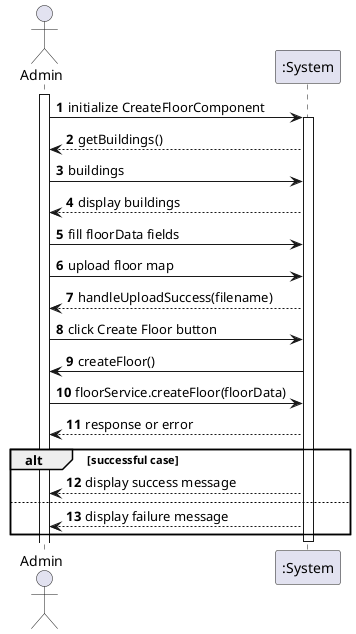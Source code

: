 @startuml
autonumber
'hide footbox
actor "Admin" as admin

participant ":System" as sys

activate admin

admin -> sys: initialize CreateFloorComponent
activate sys

sys --> admin: getBuildings()
admin -> sys: buildings
sys --> admin: display buildings

admin -> sys: fill floorData fields
admin -> sys: upload floor map
sys --> admin: handleUploadSuccess(filename)

admin -> sys: click Create Floor button
sys -> admin: createFloor()
admin -> sys: floorService.createFloor(floorData)
sys --> admin: response or error

alt successful case
    sys --> admin: display success message
else
    sys --> admin: display failure message
end

deactivate sys
@enduml
